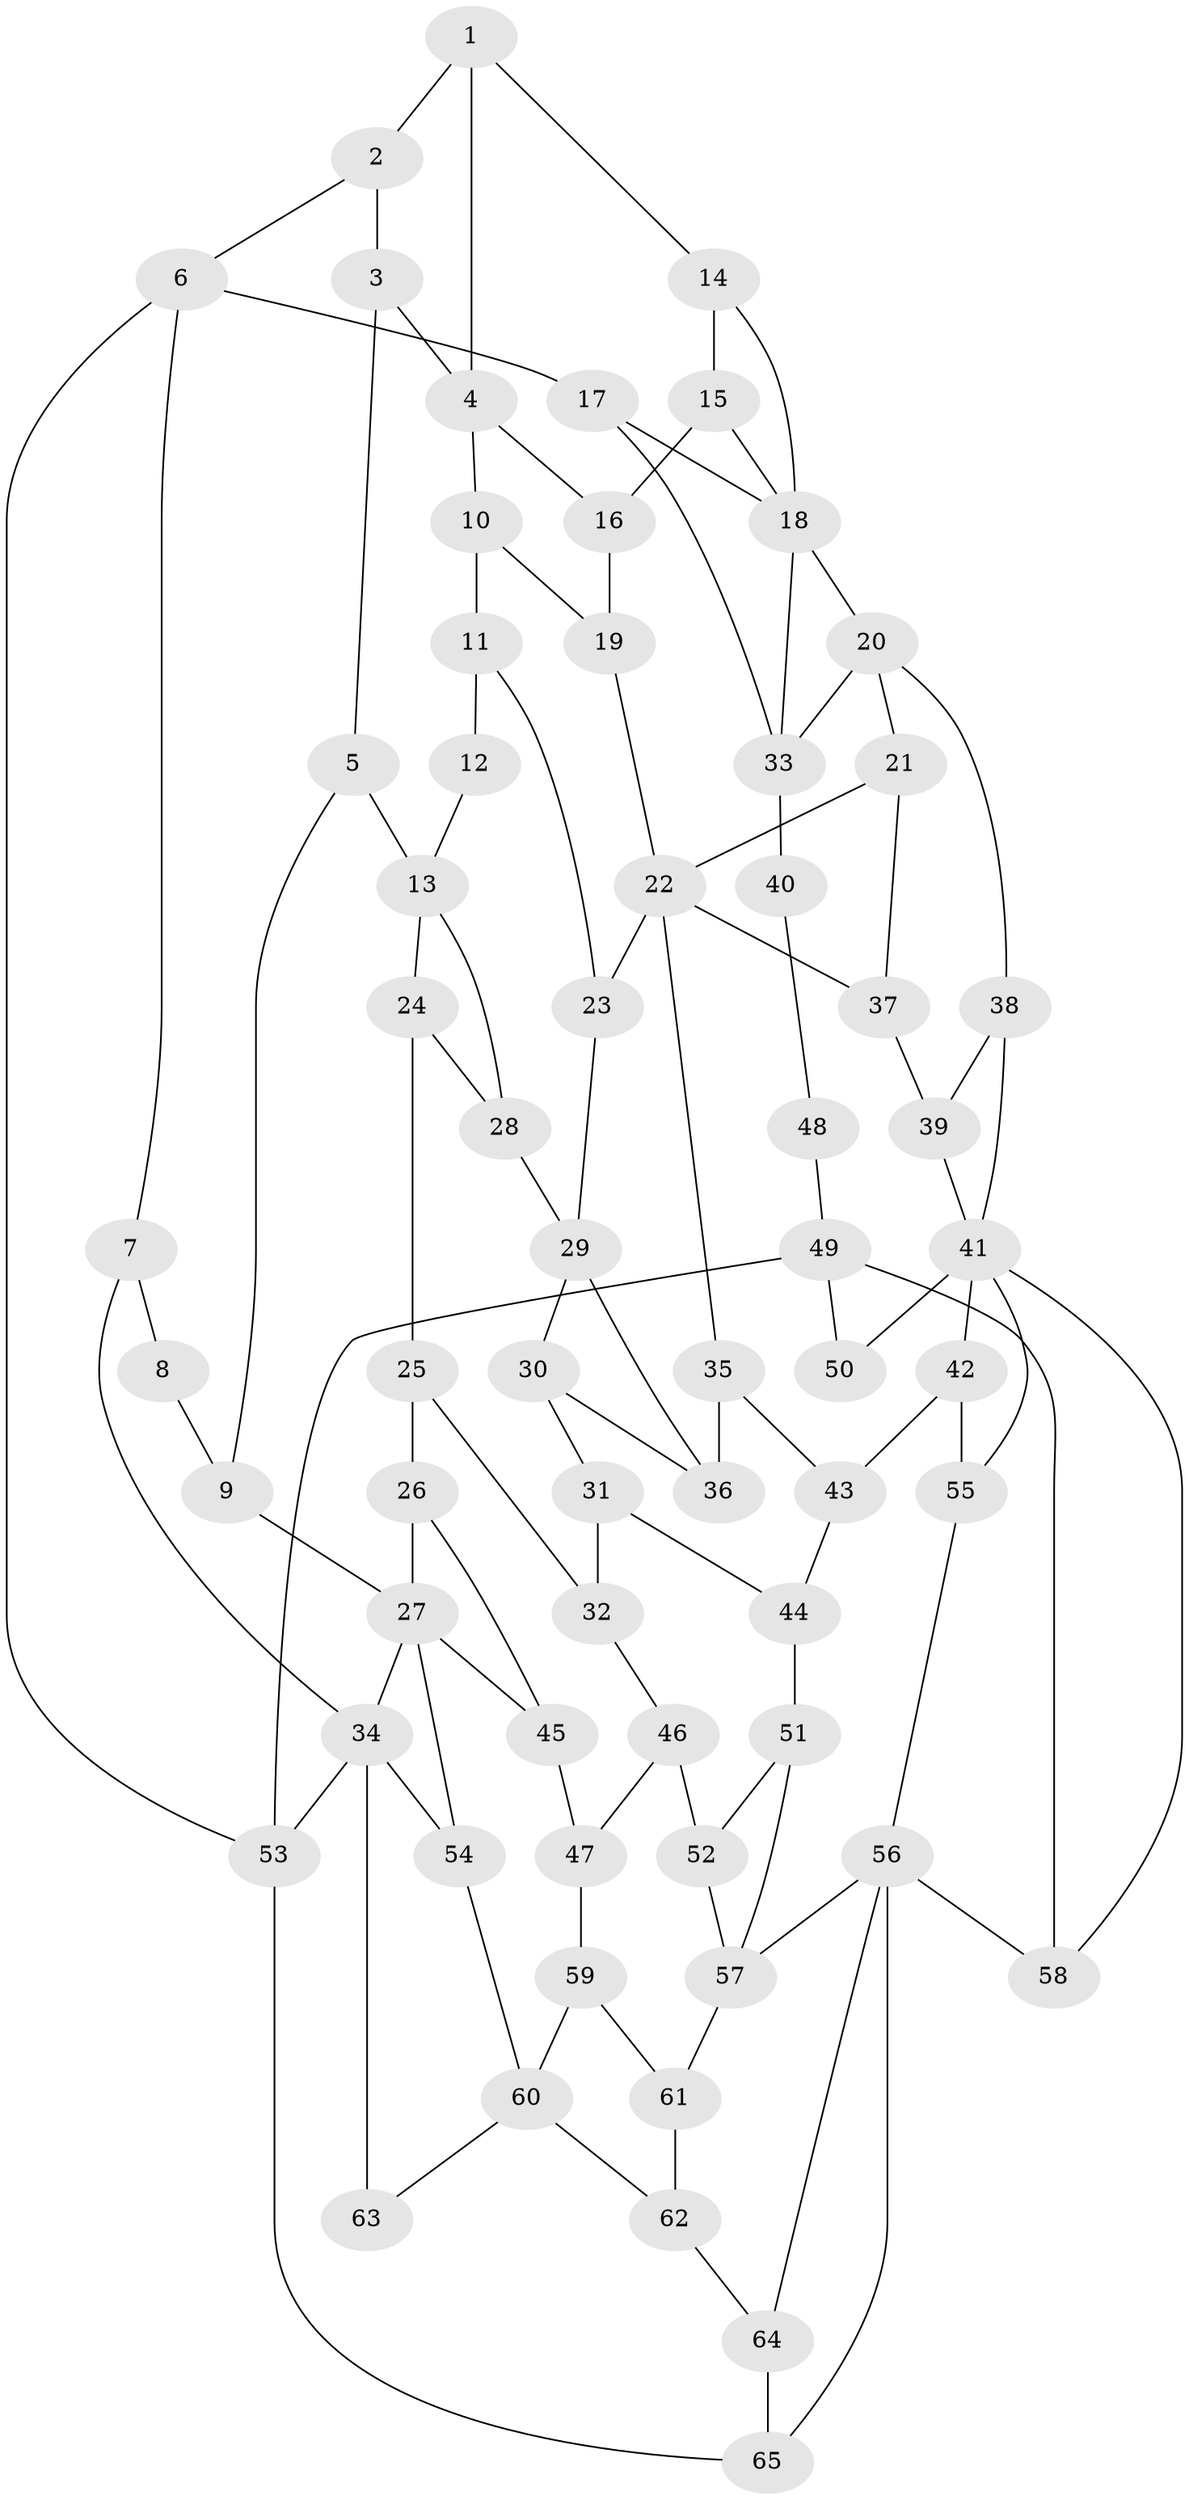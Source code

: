 // original degree distribution, {3: 0.037037037037037035, 4: 0.19444444444444445, 5: 0.5555555555555556, 6: 0.21296296296296297}
// Generated by graph-tools (version 1.1) at 2025/54/03/04/25 22:54:39]
// undirected, 65 vertices, 106 edges
graph export_dot {
  node [color=gray90,style=filled];
  1;
  2;
  3;
  4;
  5;
  6;
  7;
  8;
  9;
  10;
  11;
  12;
  13;
  14;
  15;
  16;
  17;
  18;
  19;
  20;
  21;
  22;
  23;
  24;
  25;
  26;
  27;
  28;
  29;
  30;
  31;
  32;
  33;
  34;
  35;
  36;
  37;
  38;
  39;
  40;
  41;
  42;
  43;
  44;
  45;
  46;
  47;
  48;
  49;
  50;
  51;
  52;
  53;
  54;
  55;
  56;
  57;
  58;
  59;
  60;
  61;
  62;
  63;
  64;
  65;
  1 -- 2 [weight=1.0];
  1 -- 4 [weight=1.0];
  1 -- 14 [weight=1.0];
  2 -- 3 [weight=1.0];
  2 -- 6 [weight=1.0];
  3 -- 4 [weight=1.0];
  3 -- 5 [weight=1.0];
  4 -- 10 [weight=1.0];
  4 -- 16 [weight=1.0];
  5 -- 9 [weight=1.0];
  5 -- 13 [weight=2.0];
  6 -- 7 [weight=1.0];
  6 -- 17 [weight=1.0];
  6 -- 53 [weight=1.0];
  7 -- 8 [weight=1.0];
  7 -- 34 [weight=2.0];
  8 -- 9 [weight=1.0];
  9 -- 27 [weight=1.0];
  10 -- 11 [weight=1.0];
  10 -- 19 [weight=1.0];
  11 -- 12 [weight=1.0];
  11 -- 23 [weight=1.0];
  12 -- 13 [weight=2.0];
  13 -- 24 [weight=1.0];
  13 -- 28 [weight=1.0];
  14 -- 15 [weight=1.0];
  14 -- 18 [weight=1.0];
  15 -- 16 [weight=1.0];
  15 -- 18 [weight=1.0];
  16 -- 19 [weight=2.0];
  17 -- 18 [weight=1.0];
  17 -- 33 [weight=1.0];
  18 -- 20 [weight=1.0];
  18 -- 33 [weight=1.0];
  19 -- 22 [weight=2.0];
  20 -- 21 [weight=1.0];
  20 -- 33 [weight=2.0];
  20 -- 38 [weight=1.0];
  21 -- 22 [weight=1.0];
  21 -- 37 [weight=1.0];
  22 -- 23 [weight=1.0];
  22 -- 35 [weight=1.0];
  22 -- 37 [weight=1.0];
  23 -- 29 [weight=1.0];
  24 -- 25 [weight=1.0];
  24 -- 28 [weight=1.0];
  25 -- 26 [weight=1.0];
  25 -- 32 [weight=1.0];
  26 -- 27 [weight=1.0];
  26 -- 45 [weight=1.0];
  27 -- 34 [weight=1.0];
  27 -- 45 [weight=1.0];
  27 -- 54 [weight=1.0];
  28 -- 29 [weight=1.0];
  29 -- 30 [weight=1.0];
  29 -- 36 [weight=1.0];
  30 -- 31 [weight=1.0];
  30 -- 36 [weight=1.0];
  31 -- 32 [weight=1.0];
  31 -- 44 [weight=1.0];
  32 -- 46 [weight=1.0];
  33 -- 40 [weight=2.0];
  34 -- 53 [weight=1.0];
  34 -- 54 [weight=1.0];
  34 -- 63 [weight=2.0];
  35 -- 36 [weight=1.0];
  35 -- 43 [weight=1.0];
  37 -- 39 [weight=1.0];
  38 -- 39 [weight=1.0];
  38 -- 41 [weight=1.0];
  39 -- 41 [weight=1.0];
  40 -- 48 [weight=1.0];
  41 -- 42 [weight=1.0];
  41 -- 50 [weight=1.0];
  41 -- 55 [weight=1.0];
  41 -- 58 [weight=1.0];
  42 -- 43 [weight=1.0];
  42 -- 55 [weight=1.0];
  43 -- 44 [weight=1.0];
  44 -- 51 [weight=1.0];
  45 -- 47 [weight=1.0];
  46 -- 47 [weight=1.0];
  46 -- 52 [weight=1.0];
  47 -- 59 [weight=1.0];
  48 -- 49 [weight=2.0];
  49 -- 50 [weight=2.0];
  49 -- 53 [weight=1.0];
  49 -- 58 [weight=1.0];
  51 -- 52 [weight=1.0];
  51 -- 57 [weight=1.0];
  52 -- 57 [weight=1.0];
  53 -- 65 [weight=1.0];
  54 -- 60 [weight=1.0];
  55 -- 56 [weight=1.0];
  56 -- 57 [weight=2.0];
  56 -- 58 [weight=1.0];
  56 -- 64 [weight=1.0];
  56 -- 65 [weight=1.0];
  57 -- 61 [weight=1.0];
  59 -- 60 [weight=1.0];
  59 -- 61 [weight=1.0];
  60 -- 62 [weight=1.0];
  60 -- 63 [weight=1.0];
  61 -- 62 [weight=1.0];
  62 -- 64 [weight=1.0];
  64 -- 65 [weight=1.0];
}
